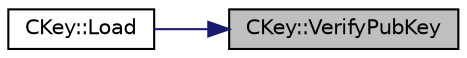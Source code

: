 digraph "CKey::VerifyPubKey"
{
 // LATEX_PDF_SIZE
  edge [fontname="Helvetica",fontsize="10",labelfontname="Helvetica",labelfontsize="10"];
  node [fontname="Helvetica",fontsize="10",shape=record];
  rankdir="RL";
  Node37 [label="CKey::VerifyPubKey",height=0.2,width=0.4,color="black", fillcolor="grey75", style="filled", fontcolor="black",tooltip=" "];
  Node37 -> Node38 [dir="back",color="midnightblue",fontsize="10",style="solid"];
  Node38 [label="CKey::Load",height=0.2,width=0.4,color="black", fillcolor="white", style="filled",URL="$class_c_key.html#a141751588f8bfe5f1b6fc27f4e64b63f",tooltip="Load private key and check that public key matches."];
}
